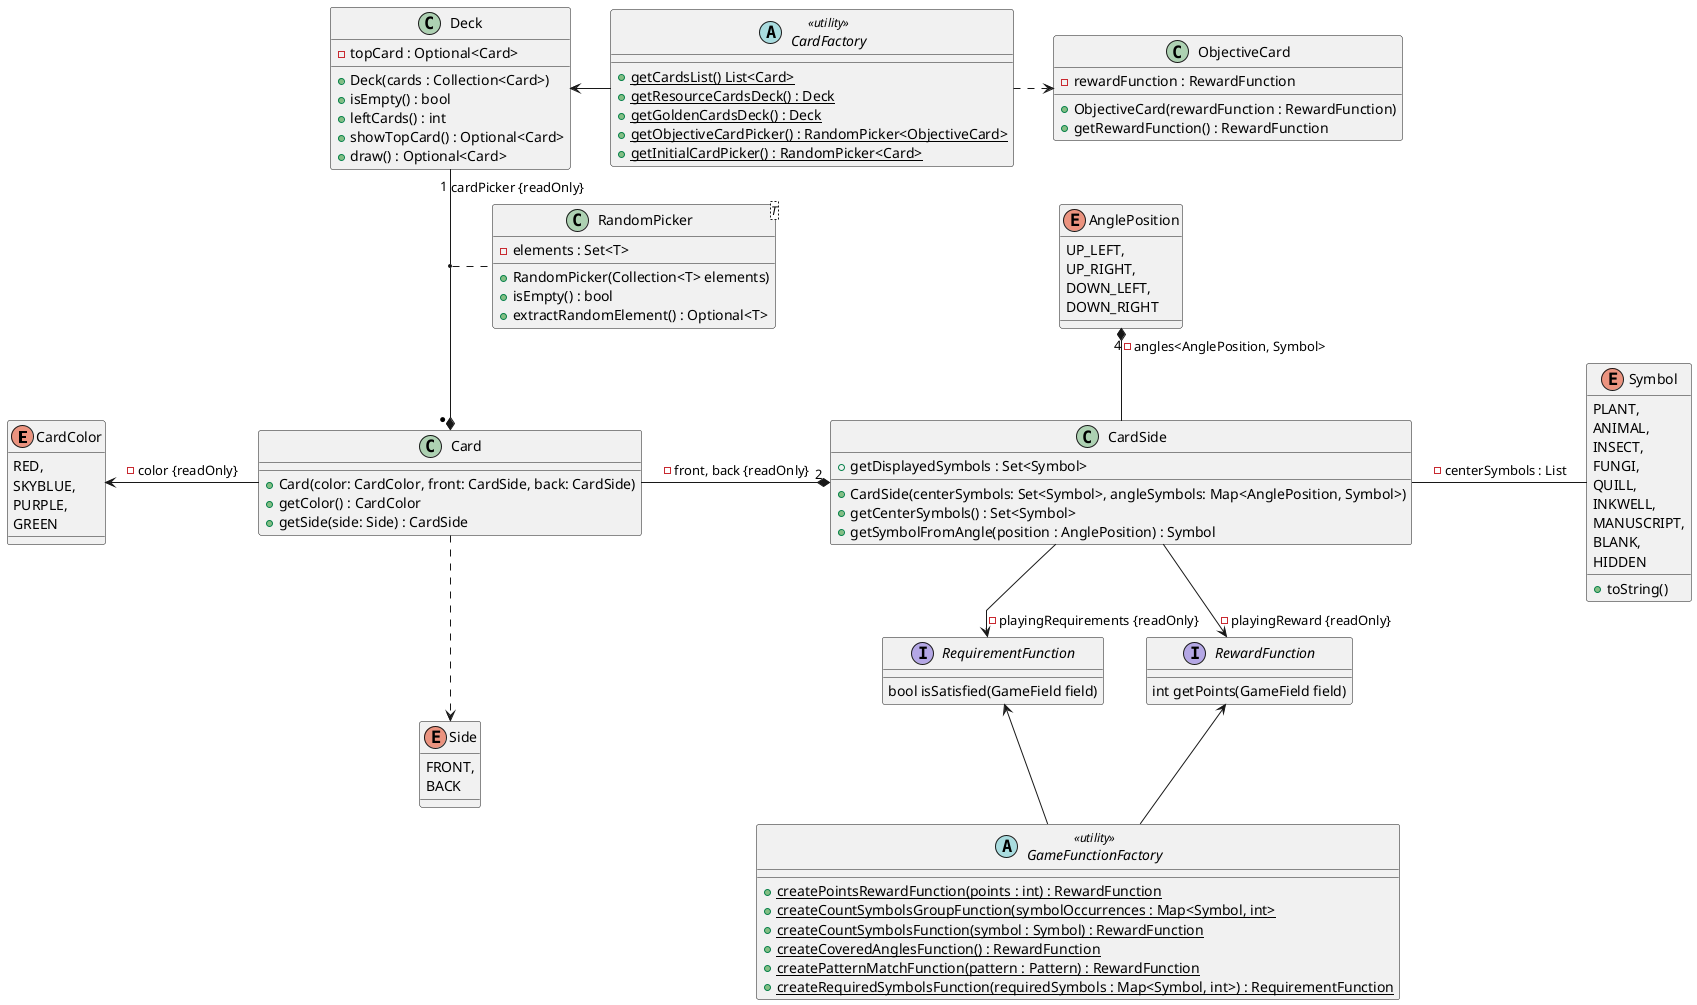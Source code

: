 @startuml
skinparam nodesep 40
skinparam ranksep 15
skinparam linetype polyline
!startsub CARDS

enum CardColor {
    RED,
    SKYBLUE,
    PURPLE,
    GREEN
}

enum Symbol{
    PLANT,
    ANIMAL,
    INSECT,
    FUNGI,
    QUILL,
    INKWELL,
    MANUSCRIPT,
    BLANK,
    HIDDEN
    + toString()
}

enum AnglePosition {
    UP_LEFT,
    UP_RIGHT,
    DOWN_LEFT,
    DOWN_RIGHT
}

enum Side{
    FRONT,
    BACK
}

class Card {
    +Card(color: CardColor, front: CardSide, back: CardSide)
    +getColor() : CardColor
    +getSide(side: Side) : CardSide
}

class CardSide {
    + CardSide(centerSymbols: Set<Symbol>, angleSymbols: Map<AnglePosition, Symbol>)
    + getDisplayedSymbols : Set<Symbol>
    + getCenterSymbols() : Set<Symbol>
    + getSymbolFromAngle(position : AnglePosition) : Symbol
}

class RandomPicker <T>{
    - elements : Set<T>
    + RandomPicker(Collection<T> elements)
    + isEmpty() : bool
    + extractRandomElement() : Optional<T>
}

class ObjectiveCard {
    - rewardFunction : RewardFunction
    +ObjectiveCard(rewardFunction : RewardFunction)
    +getRewardFunction() : RewardFunction
}

class Deck{
    - topCard : Optional<Card>
    + Deck(cards : Collection<Card>)
    + isEmpty() : bool
    + leftCards() : int
    + showTopCard() : Optional<Card>
    + draw() : Optional<Card>
}



Deck "1 " --* "* " Card : - cardPicker {readOnly}
(Deck, Card) .. RandomPicker



Card  -r-* "2" CardSide : - front, back {readOnly}
Card  -l-> CardColor : - color {readOnly}
Card  -d..> Side

CardSide --> RequirementFunction : - playingRequirements {readOnly}
CardSide --> RewardFunction : - playingReward {readOnly}
CardSide -r- Symbol : -centerSymbols : List
CardSide -u-* "4" AnglePosition : - angles<AnglePosition, Symbol>
!endsub
!startsub FUNCTIONS
'Consider making Map<Symbol, int> an object with Stream interface
abstract class GameFunctionFactory <<utility>> {
    + createPointsRewardFunction(points : int) : RewardFunction {static}
    + createCountSymbolsGroupFunction(symbolOccurrences : Map<Symbol, int> {static}
    + createCountSymbolsFunction(symbol : Symbol) : RewardFunction {static}
    + createCoveredAnglesFunction() : RewardFunction {static}
    + createPatternMatchFunction(pattern : Pattern) : RewardFunction {static}
    + createRequiredSymbolsFunction(requiredSymbols : Map<Symbol, int>) : RequirementFunction {static}
}

interface RewardFunction {
    int getPoints(GameField field)
}

interface RequirementFunction {
    bool isSatisfied(GameField field)
}

GameFunctionFactory -u--> RewardFunction
GameFunctionFactory -u--> RequirementFunction
abstract class CardFactory <<utility>>{
    + getCardsList() List<Card> {static}
    + getResourceCardsDeck() : Deck {static}
    + getGoldenCardsDeck() : Deck {static}
    + getObjectiveCardPicker() : RandomPicker<ObjectiveCard> {static}
    + getInitialCardPicker() : RandomPicker<Card> {static}
}

!endsub
CardFactory -l-> Deck
CardFactory -r..> ObjectiveCard

@enduml
